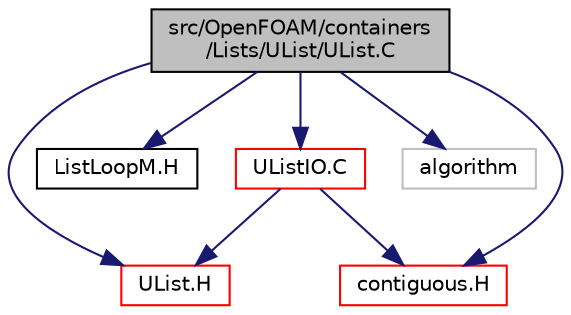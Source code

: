 digraph "src/OpenFOAM/containers/Lists/UList/UList.C"
{
  bgcolor="transparent";
  edge [fontname="Helvetica",fontsize="10",labelfontname="Helvetica",labelfontsize="10"];
  node [fontname="Helvetica",fontsize="10",shape=record];
  Node0 [label="src/OpenFOAM/containers\l/Lists/UList/UList.C",height=0.2,width=0.4,color="black", fillcolor="grey75", style="filled", fontcolor="black"];
  Node0 -> Node1 [color="midnightblue",fontsize="10",style="solid",fontname="Helvetica"];
  Node1 [label="UList.H",height=0.2,width=0.4,color="red",URL="$a09461.html"];
  Node0 -> Node53 [color="midnightblue",fontsize="10",style="solid",fontname="Helvetica"];
  Node53 [label="ListLoopM.H",height=0.2,width=0.4,color="black",URL="$a09377.html",tooltip="List<T> is a 1D vector of objects of type T, where the size of the vector is known and used for subsc..."];
  Node0 -> Node54 [color="midnightblue",fontsize="10",style="solid",fontname="Helvetica"];
  Node54 [label="contiguous.H",height=0.2,width=0.4,color="red",URL="$a12953.html",tooltip="Template function to specify if the data of a type are contiguous. "];
  Node0 -> Node55 [color="midnightblue",fontsize="10",style="solid",fontname="Helvetica"];
  Node55 [label="algorithm",height=0.2,width=0.4,color="grey75"];
  Node0 -> Node56 [color="midnightblue",fontsize="10",style="solid",fontname="Helvetica"];
  Node56 [label="UListIO.C",height=0.2,width=0.4,color="red",URL="$a09467.html"];
  Node56 -> Node1 [color="midnightblue",fontsize="10",style="solid",fontname="Helvetica"];
  Node56 -> Node54 [color="midnightblue",fontsize="10",style="solid",fontname="Helvetica"];
}
